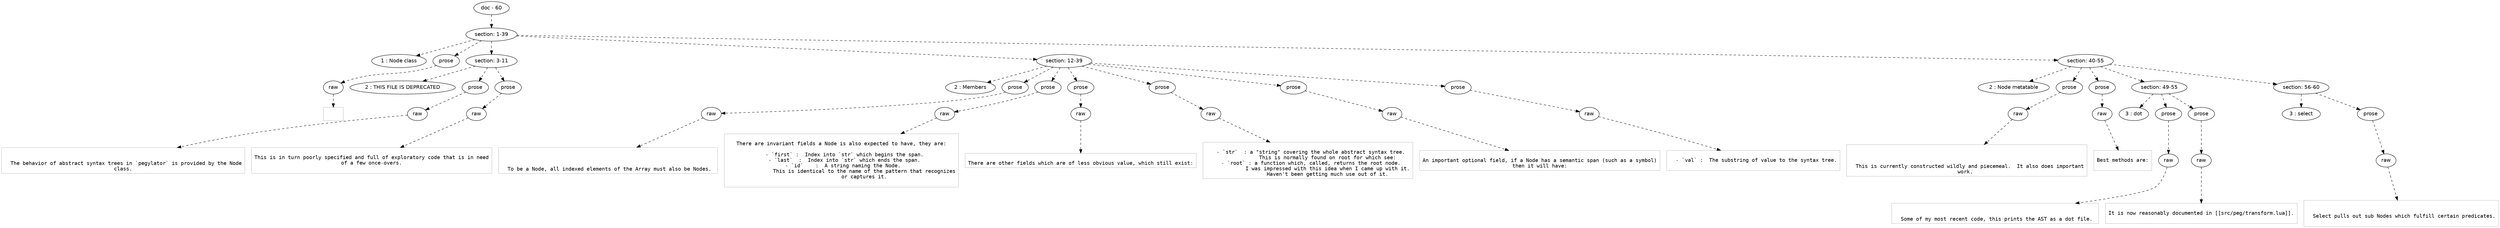 digraph hierarchy {

node [fontname=Helvetica]
edge [style=dashed]

doc_0 [label="doc - 60"]


doc_0 -> { section_1}
{rank=same; section_1}

section_1 [label="section: 1-39"]


section_1 -> { header_2 prose_3 section_4 section_5 section_6}
{rank=same; header_2 prose_3 section_4 section_5 section_6}

header_2 [label="1 : Node class"]

prose_3 [label="prose"]

section_4 [label="section: 3-11"]

section_5 [label="section: 12-39"]

section_6 [label="section: 40-55"]


prose_3 -> { raw_7}
{rank=same; raw_7}

raw_7 [label="raw"]


raw_7 -> leaf_8
leaf_8  [color=Gray,shape=rectangle,fontname=Inconsolata,label="
"]
section_4 -> { header_9 prose_10 prose_11}
{rank=same; header_9 prose_10 prose_11}

header_9 [label="2 : THIS FILE IS DEPRECATED"]

prose_10 [label="prose"]

prose_11 [label="prose"]


prose_10 -> { raw_12}
{rank=same; raw_12}

raw_12 [label="raw"]


raw_12 -> leaf_13
leaf_13  [color=Gray,shape=rectangle,fontname=Inconsolata,label="

  The behavior of abstract syntax trees in `pegylator` is provided by the Node
class.
"]
prose_11 -> { raw_14}
{rank=same; raw_14}

raw_14 [label="raw"]


raw_14 -> leaf_15
leaf_15  [color=Gray,shape=rectangle,fontname=Inconsolata,label="
This is in turn poorly specified and full of exploratory code that is in need
of a few once-overs.

"]
section_5 -> { header_16 prose_17 prose_18 prose_19 prose_20 prose_21 prose_22}
{rank=same; header_16 prose_17 prose_18 prose_19 prose_20 prose_21 prose_22}

header_16 [label="2 : Members"]

prose_17 [label="prose"]

prose_18 [label="prose"]

prose_19 [label="prose"]

prose_20 [label="prose"]

prose_21 [label="prose"]

prose_22 [label="prose"]


prose_17 -> { raw_23}
{rank=same; raw_23}

raw_23 [label="raw"]


raw_23 -> leaf_24
leaf_24  [color=Gray,shape=rectangle,fontname=Inconsolata,label="


  To be a Node, all indexed elements of the Array must also be Nodes. 
"]
prose_18 -> { raw_25}
{rank=same; raw_25}

raw_25 [label="raw"]


raw_25 -> leaf_26
leaf_26  [color=Gray,shape=rectangle,fontname=Inconsolata,label="
There are invariant fields a Node is also expected to have, they are:
 
  - `first` :  Index into `str` which begins the span.
  - `last`  :  Index into `str` which ends the span.
  - `id`    :  A string naming the Node. 
               This is identical to the name of the pattern that recognizes
               or captures it.

"]
prose_19 -> { raw_27}
{rank=same; raw_27}

raw_27 [label="raw"]


raw_27 -> leaf_28
leaf_28  [color=Gray,shape=rectangle,fontname=Inconsolata,label="
There are other fields which are of less obvious value, which still exist:
"]
prose_20 -> { raw_29}
{rank=same; raw_29}

raw_29 [label="raw"]


raw_29 -> leaf_30
leaf_30  [color=Gray,shape=rectangle,fontname=Inconsolata,label="
  - `str`  : a \"string\" covering the whole abstract syntax tree.
             This is normally found on root for which see:
  - `root` : a function which, called, returns the root node.
             I was impressed with this idea when I came up with it.
             Haven't been getting much use out of it.
"]
prose_21 -> { raw_31}
{rank=same; raw_31}

raw_31 [label="raw"]


raw_31 -> leaf_32
leaf_32  [color=Gray,shape=rectangle,fontname=Inconsolata,label="
An important optional field, if a Node has a semantic span (such as a symbol)
then it will have:
"]
prose_22 -> { raw_33}
{rank=same; raw_33}

raw_33 [label="raw"]


raw_33 -> leaf_34
leaf_34  [color=Gray,shape=rectangle,fontname=Inconsolata,label="
  - `val` :  The substring of value to the syntax tree.

"]
section_6 -> { header_35 prose_36 prose_37 section_38 section_39}
{rank=same; header_35 prose_36 prose_37 section_38 section_39}

header_35 [label="2 : Node metatable"]

prose_36 [label="prose"]

prose_37 [label="prose"]

section_38 [label="section: 49-55"]

section_39 [label="section: 56-60"]


prose_36 -> { raw_40}
{rank=same; raw_40}

raw_40 [label="raw"]


raw_40 -> leaf_41
leaf_41  [color=Gray,shape=rectangle,fontname=Inconsolata,label="


  This is currently constructed wildly and piecemeal.  It also does important
work. 
"]
prose_37 -> { raw_42}
{rank=same; raw_42}

raw_42 [label="raw"]


raw_42 -> leaf_43
leaf_43  [color=Gray,shape=rectangle,fontname=Inconsolata,label="
Best methods are:

"]
section_38 -> { header_44 prose_45 prose_46}
{rank=same; header_44 prose_45 prose_46}

header_44 [label="3 : dot"]

prose_45 [label="prose"]

prose_46 [label="prose"]


prose_45 -> { raw_47}
{rank=same; raw_47}

raw_47 [label="raw"]


raw_47 -> leaf_48
leaf_48  [color=Gray,shape=rectangle,fontname=Inconsolata,label="

  Some of my most recent code, this prints the AST as a dot file. 
"]
prose_46 -> { raw_49}
{rank=same; raw_49}

raw_49 [label="raw"]


raw_49 -> leaf_50
leaf_50  [color=Gray,shape=rectangle,fontname=Inconsolata,label="
It is now reasonably documented in [[src/peg/transform.lua]].

"]
section_39 -> { header_51 prose_52}
{rank=same; header_51 prose_52}

header_51 [label="3 : select"]

prose_52 [label="prose"]


prose_52 -> { raw_53}
{rank=same; raw_53}

raw_53 [label="raw"]


raw_53 -> leaf_54
leaf_54  [color=Gray,shape=rectangle,fontname=Inconsolata,label="

  Select pulls out sub Nodes which fulfill certain predicates.

"]

}
